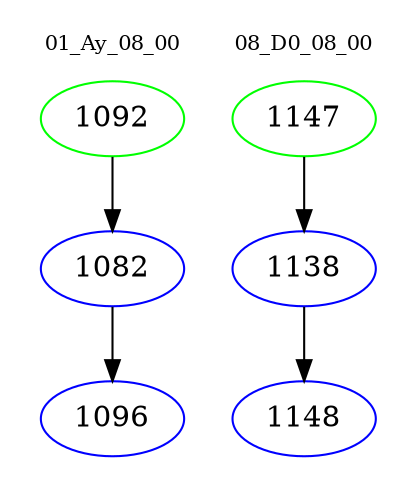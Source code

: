 digraph{
subgraph cluster_0 {
color = white
label = "01_Ay_08_00";
fontsize=10;
T0_1092 [label="1092", color="green"]
T0_1092 -> T0_1082 [color="black"]
T0_1082 [label="1082", color="blue"]
T0_1082 -> T0_1096 [color="black"]
T0_1096 [label="1096", color="blue"]
}
subgraph cluster_1 {
color = white
label = "08_D0_08_00";
fontsize=10;
T1_1147 [label="1147", color="green"]
T1_1147 -> T1_1138 [color="black"]
T1_1138 [label="1138", color="blue"]
T1_1138 -> T1_1148 [color="black"]
T1_1148 [label="1148", color="blue"]
}
}
